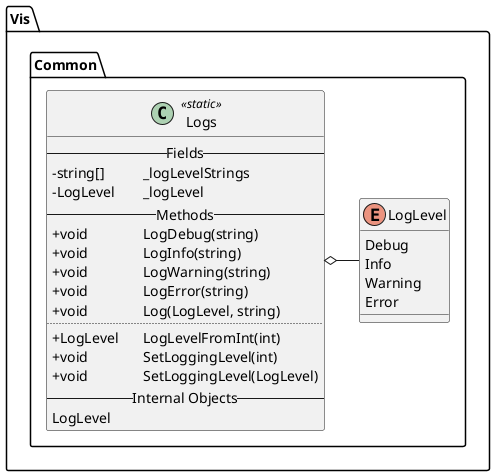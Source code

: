 ﻿@startuml
!define ABSTRACT &#123;abstract&#125;
!define OVERRIDE &#123;override&#125;
skinparam classAttributeIconSize 0

package Vis.Common {

class Logs <<static>> {
    --Fields--
    -string[] \t\t _logLevelStrings
    -LogLevel \t _logLevel
    --Methods--
    +void \t\t LogDebug(string)
    +void \t\t LogInfo(string)
    +void \t\t LogWarning(string)
    +void \t\t LogError(string)
    +void \t\t Log(LogLevel, string)
    ..
    +LogLevel \t LogLevelFromInt(int)
    +void \t\t SetLoggingLevel(int)
    +void \t\t SetLoggingLevel(LogLevel)
    --Internal Objects--
    LogLevel
}

enum LogLevel {
        Debug
        Info
        Warning
        Error
}

Logs o-r- LogLevel




}
@enduml
